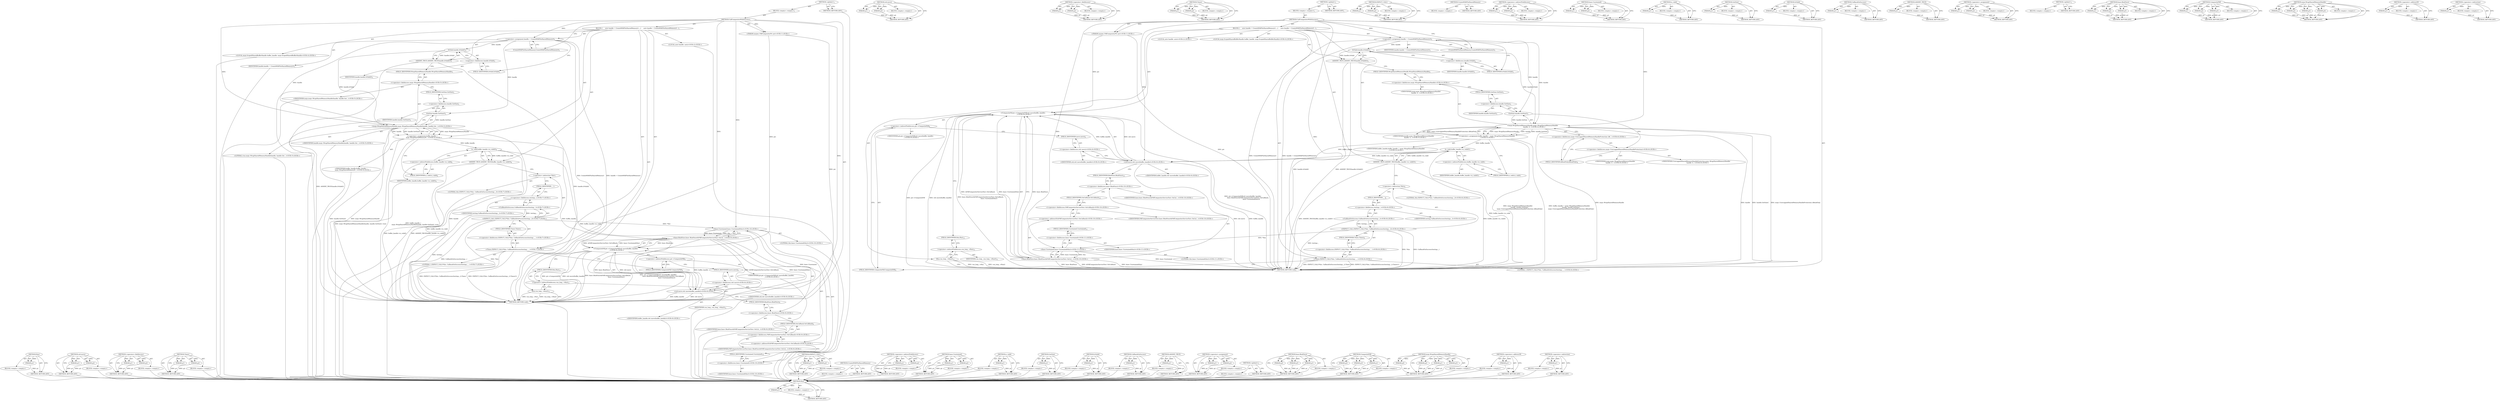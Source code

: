 digraph "&lt;operator&gt;.indirection" {
vulnerable_191 [label=<(METHOD,Run)>];
vulnerable_192 [label=<(PARAM,p1)>];
vulnerable_193 [label=<(BLOCK,&lt;empty&gt;,&lt;empty&gt;)>];
vulnerable_194 [label=<(METHOD_RETURN,ANY)>];
vulnerable_171 [label=<(METHOD,std.move)>];
vulnerable_172 [label=<(PARAM,p1)>];
vulnerable_173 [label=<(PARAM,p2)>];
vulnerable_174 [label=<(BLOCK,&lt;empty&gt;,&lt;empty&gt;)>];
vulnerable_175 [label=<(METHOD_RETURN,ANY)>];
vulnerable_122 [label=<(METHOD,&lt;operator&gt;.fieldAccess)>];
vulnerable_123 [label=<(PARAM,p1)>];
vulnerable_124 [label=<(PARAM,p2)>];
vulnerable_125 [label=<(BLOCK,&lt;empty&gt;,&lt;empty&gt;)>];
vulnerable_126 [label=<(METHOD_RETURN,ANY)>];
vulnerable_147 [label=<(METHOD,Times)>];
vulnerable_148 [label=<(PARAM,p1)>];
vulnerable_149 [label=<(PARAM,p2)>];
vulnerable_150 [label=<(BLOCK,&lt;empty&gt;,&lt;empty&gt;)>];
vulnerable_151 [label=<(METHOD_RETURN,ANY)>];
vulnerable_6 [label=<(METHOD,&lt;global&gt;)<SUB>1</SUB>>];
vulnerable_7 [label=<(BLOCK,&lt;empty&gt;,&lt;empty&gt;)<SUB>1</SUB>>];
vulnerable_8 [label=<(METHOD,CallCompositorWithSuccess)<SUB>1</SUB>>];
vulnerable_9 [label="<(PARAM,mojom::PdfCompositorPtr ptr)<SUB>1</SUB>>"];
vulnerable_10 [label=<(BLOCK,{
     auto handle = CreateMSKPInSharedMemory()...,{
     auto handle = CreateMSKPInSharedMemory()...)<SUB>1</SUB>>];
vulnerable_11 [label="<(LOCAL,auto handle: auto)<SUB>2</SUB>>"];
vulnerable_12 [label=<(&lt;operator&gt;.assignment,handle = CreateMSKPInSharedMemory())<SUB>2</SUB>>];
vulnerable_13 [label=<(IDENTIFIER,handle,handle = CreateMSKPInSharedMemory())<SUB>2</SUB>>];
vulnerable_14 [label=<(CreateMSKPInSharedMemory,CreateMSKPInSharedMemory())<SUB>2</SUB>>];
vulnerable_15 [label=<(ASSERT_TRUE,ASSERT_TRUE(handle.IsValid()))<SUB>3</SUB>>];
vulnerable_16 [label=<(IsValid,handle.IsValid())<SUB>3</SUB>>];
vulnerable_17 [label=<(&lt;operator&gt;.fieldAccess,handle.IsValid)<SUB>3</SUB>>];
vulnerable_18 [label=<(IDENTIFIER,handle,handle.IsValid())<SUB>3</SUB>>];
vulnerable_19 [label=<(FIELD_IDENTIFIER,IsValid,IsValid)<SUB>3</SUB>>];
vulnerable_20 [label="<(LOCAL,mojo.ScopedSharedBufferHandle buffer_handle: mojo.ScopedSharedBufferHandle)<SUB>4</SUB>>"];
vulnerable_21 [label="<(&lt;operator&gt;.assignment,buffer_handle =
        mojo::WrapSharedMemoryH...)<SUB>4</SUB>>"];
vulnerable_22 [label="<(IDENTIFIER,buffer_handle,buffer_handle =
        mojo::WrapSharedMemoryH...)<SUB>4</SUB>>"];
vulnerable_23 [label="<(mojo.WrapSharedMemoryHandle,mojo::WrapSharedMemoryHandle(handle, handle.Get...)<SUB>5</SUB>>"];
vulnerable_24 [label="<(&lt;operator&gt;.fieldAccess,mojo::WrapSharedMemoryHandle)<SUB>5</SUB>>"];
vulnerable_25 [label="<(IDENTIFIER,mojo,mojo::WrapSharedMemoryHandle(handle, handle.Get...)<SUB>5</SUB>>"];
vulnerable_26 [label=<(FIELD_IDENTIFIER,WrapSharedMemoryHandle,WrapSharedMemoryHandle)<SUB>5</SUB>>];
vulnerable_27 [label="<(IDENTIFIER,handle,mojo::WrapSharedMemoryHandle(handle, handle.Get...)<SUB>5</SUB>>"];
vulnerable_28 [label=<(GetSize,handle.GetSize())<SUB>5</SUB>>];
vulnerable_29 [label=<(&lt;operator&gt;.fieldAccess,handle.GetSize)<SUB>5</SUB>>];
vulnerable_30 [label=<(IDENTIFIER,handle,handle.GetSize())<SUB>5</SUB>>];
vulnerable_31 [label=<(FIELD_IDENTIFIER,GetSize,GetSize)<SUB>5</SUB>>];
vulnerable_32 [label="<(LITERAL,true,mojo::WrapSharedMemoryHandle(handle, handle.Get...)<SUB>5</SUB>>"];
vulnerable_33 [label=<(ASSERT_TRUE,ASSERT_TRUE(buffer_handle-&gt;is_valid()))<SUB>6</SUB>>];
vulnerable_34 [label=<(is_valid,buffer_handle-&gt;is_valid())<SUB>6</SUB>>];
vulnerable_35 [label=<(&lt;operator&gt;.indirectFieldAccess,buffer_handle-&gt;is_valid)<SUB>6</SUB>>];
vulnerable_36 [label=<(IDENTIFIER,buffer_handle,buffer_handle-&gt;is_valid())<SUB>6</SUB>>];
vulnerable_37 [label=<(FIELD_IDENTIFIER,is_valid,is_valid)<SUB>6</SUB>>];
vulnerable_38 [label="<(Times,EXPECT_CALL(*this, CallbackOnSuccess(testing::_...)<SUB>7</SUB>>"];
vulnerable_39 [label="<(&lt;operator&gt;.fieldAccess,EXPECT_CALL(*this, CallbackOnSuccess(testing::_...)<SUB>7</SUB>>"];
vulnerable_40 [label="<(EXPECT_CALL,EXPECT_CALL(*this, CallbackOnSuccess(testing::_)))<SUB>7</SUB>>"];
vulnerable_41 [label=<(&lt;operator&gt;.indirection,*this)<SUB>7</SUB>>];
vulnerable_42 [label="<(LITERAL,this,EXPECT_CALL(*this, CallbackOnSuccess(testing::_)))<SUB>7</SUB>>"];
vulnerable_43 [label="<(CallbackOnSuccess,CallbackOnSuccess(testing::_))<SUB>7</SUB>>"];
vulnerable_44 [label="<(&lt;operator&gt;.fieldAccess,testing::_)<SUB>7</SUB>>"];
vulnerable_45 [label="<(IDENTIFIER,testing,CallbackOnSuccess(testing::_))<SUB>7</SUB>>"];
vulnerable_46 [label=<(FIELD_IDENTIFIER,_,_)<SUB>7</SUB>>];
vulnerable_47 [label=<(FIELD_IDENTIFIER,Times,Times)<SUB>7</SUB>>];
vulnerable_48 [label="<(LITERAL,1,EXPECT_CALL(*this, CallbackOnSuccess(testing::_...)<SUB>7</SUB>>"];
vulnerable_49 [label="<(CompositePdf,ptr-&gt;CompositePdf(std::move(buffer_handle),
   ...)<SUB>8</SUB>>"];
vulnerable_50 [label=<(&lt;operator&gt;.indirectFieldAccess,ptr-&gt;CompositePdf)<SUB>8</SUB>>];
vulnerable_51 [label="<(IDENTIFIER,ptr,ptr-&gt;CompositePdf(std::move(buffer_handle),
   ...)<SUB>8</SUB>>"];
vulnerable_52 [label=<(FIELD_IDENTIFIER,CompositePdf,CompositePdf)<SUB>8</SUB>>];
vulnerable_53 [label="<(std.move,std::move(buffer_handle))<SUB>8</SUB>>"];
vulnerable_54 [label="<(&lt;operator&gt;.fieldAccess,std::move)<SUB>8</SUB>>"];
vulnerable_55 [label="<(IDENTIFIER,std,std::move(buffer_handle))<SUB>8</SUB>>"];
vulnerable_56 [label=<(FIELD_IDENTIFIER,move,move)<SUB>8</SUB>>];
vulnerable_57 [label="<(IDENTIFIER,buffer_handle,std::move(buffer_handle))<SUB>8</SUB>>"];
vulnerable_58 [label="<(base.BindOnce,base::BindOnce(&amp;PdfCompositorServiceTest::OnCal...)<SUB>9</SUB>>"];
vulnerable_59 [label="<(&lt;operator&gt;.fieldAccess,base::BindOnce)<SUB>9</SUB>>"];
vulnerable_60 [label="<(IDENTIFIER,base,base::BindOnce(&amp;PdfCompositorServiceTest::OnCal...)<SUB>9</SUB>>"];
vulnerable_61 [label=<(FIELD_IDENTIFIER,BindOnce,BindOnce)<SUB>9</SUB>>];
vulnerable_62 [label="<(&lt;operator&gt;.addressOf,&amp;PdfCompositorServiceTest::OnCallback)<SUB>9</SUB>>"];
vulnerable_63 [label="<(&lt;operator&gt;.fieldAccess,PdfCompositorServiceTest::OnCallback)<SUB>9</SUB>>"];
vulnerable_64 [label="<(IDENTIFIER,PdfCompositorServiceTest,base::BindOnce(&amp;PdfCompositorServiceTest::OnCal...)<SUB>9</SUB>>"];
vulnerable_65 [label=<(FIELD_IDENTIFIER,OnCallback,OnCallback)<SUB>9</SUB>>];
vulnerable_66 [label="<(base.Unretained,base::Unretained(this))<SUB>10</SUB>>"];
vulnerable_67 [label="<(&lt;operator&gt;.fieldAccess,base::Unretained)<SUB>10</SUB>>"];
vulnerable_68 [label="<(IDENTIFIER,base,base::Unretained(this))<SUB>10</SUB>>"];
vulnerable_69 [label=<(FIELD_IDENTIFIER,Unretained,Unretained)<SUB>10</SUB>>];
vulnerable_70 [label="<(LITERAL,this,base::Unretained(this))<SUB>10</SUB>>"];
vulnerable_71 [label=<(Run,run_loop_-&gt;Run())<SUB>11</SUB>>];
vulnerable_72 [label=<(&lt;operator&gt;.indirectFieldAccess,run_loop_-&gt;Run)<SUB>11</SUB>>];
vulnerable_73 [label=<(IDENTIFIER,run_loop_,run_loop_-&gt;Run())<SUB>11</SUB>>];
vulnerable_74 [label=<(FIELD_IDENTIFIER,Run,Run)<SUB>11</SUB>>];
vulnerable_75 [label=<(METHOD_RETURN,void)<SUB>1</SUB>>];
vulnerable_77 [label=<(METHOD_RETURN,ANY)<SUB>1</SUB>>];
vulnerable_152 [label=<(METHOD,EXPECT_CALL)>];
vulnerable_153 [label=<(PARAM,p1)>];
vulnerable_154 [label=<(PARAM,p2)>];
vulnerable_155 [label=<(BLOCK,&lt;empty&gt;,&lt;empty&gt;)>];
vulnerable_156 [label=<(METHOD_RETURN,ANY)>];
vulnerable_111 [label=<(METHOD,CreateMSKPInSharedMemory)>];
vulnerable_112 [label=<(BLOCK,&lt;empty&gt;,&lt;empty&gt;)>];
vulnerable_113 [label=<(METHOD_RETURN,ANY)>];
vulnerable_142 [label=<(METHOD,&lt;operator&gt;.indirectFieldAccess)>];
vulnerable_143 [label=<(PARAM,p1)>];
vulnerable_144 [label=<(PARAM,p2)>];
vulnerable_145 [label=<(BLOCK,&lt;empty&gt;,&lt;empty&gt;)>];
vulnerable_146 [label=<(METHOD_RETURN,ANY)>];
vulnerable_186 [label=<(METHOD,base.Unretained)>];
vulnerable_187 [label=<(PARAM,p1)>];
vulnerable_188 [label=<(PARAM,p2)>];
vulnerable_189 [label=<(BLOCK,&lt;empty&gt;,&lt;empty&gt;)>];
vulnerable_190 [label=<(METHOD_RETURN,ANY)>];
vulnerable_138 [label=<(METHOD,is_valid)>];
vulnerable_139 [label=<(PARAM,p1)>];
vulnerable_140 [label=<(BLOCK,&lt;empty&gt;,&lt;empty&gt;)>];
vulnerable_141 [label=<(METHOD_RETURN,ANY)>];
vulnerable_134 [label=<(METHOD,GetSize)>];
vulnerable_135 [label=<(PARAM,p1)>];
vulnerable_136 [label=<(BLOCK,&lt;empty&gt;,&lt;empty&gt;)>];
vulnerable_137 [label=<(METHOD_RETURN,ANY)>];
vulnerable_118 [label=<(METHOD,IsValid)>];
vulnerable_119 [label=<(PARAM,p1)>];
vulnerable_120 [label=<(BLOCK,&lt;empty&gt;,&lt;empty&gt;)>];
vulnerable_121 [label=<(METHOD_RETURN,ANY)>];
vulnerable_161 [label=<(METHOD,CallbackOnSuccess)>];
vulnerable_162 [label=<(PARAM,p1)>];
vulnerable_163 [label=<(BLOCK,&lt;empty&gt;,&lt;empty&gt;)>];
vulnerable_164 [label=<(METHOD_RETURN,ANY)>];
vulnerable_114 [label=<(METHOD,ASSERT_TRUE)>];
vulnerable_115 [label=<(PARAM,p1)>];
vulnerable_116 [label=<(BLOCK,&lt;empty&gt;,&lt;empty&gt;)>];
vulnerable_117 [label=<(METHOD_RETURN,ANY)>];
vulnerable_106 [label=<(METHOD,&lt;operator&gt;.assignment)>];
vulnerable_107 [label=<(PARAM,p1)>];
vulnerable_108 [label=<(PARAM,p2)>];
vulnerable_109 [label=<(BLOCK,&lt;empty&gt;,&lt;empty&gt;)>];
vulnerable_110 [label=<(METHOD_RETURN,ANY)>];
vulnerable_100 [label=<(METHOD,&lt;global&gt;)<SUB>1</SUB>>];
vulnerable_101 [label=<(BLOCK,&lt;empty&gt;,&lt;empty&gt;)>];
vulnerable_102 [label=<(METHOD_RETURN,ANY)>];
vulnerable_176 [label=<(METHOD,base.BindOnce)>];
vulnerable_177 [label=<(PARAM,p1)>];
vulnerable_178 [label=<(PARAM,p2)>];
vulnerable_179 [label=<(PARAM,p3)>];
vulnerable_180 [label=<(BLOCK,&lt;empty&gt;,&lt;empty&gt;)>];
vulnerable_181 [label=<(METHOD_RETURN,ANY)>];
vulnerable_165 [label=<(METHOD,CompositePdf)>];
vulnerable_166 [label=<(PARAM,p1)>];
vulnerable_167 [label=<(PARAM,p2)>];
vulnerable_168 [label=<(PARAM,p3)>];
vulnerable_169 [label=<(BLOCK,&lt;empty&gt;,&lt;empty&gt;)>];
vulnerable_170 [label=<(METHOD_RETURN,ANY)>];
vulnerable_127 [label=<(METHOD,mojo.WrapSharedMemoryHandle)>];
vulnerable_128 [label=<(PARAM,p1)>];
vulnerable_129 [label=<(PARAM,p2)>];
vulnerable_130 [label=<(PARAM,p3)>];
vulnerable_131 [label=<(PARAM,p4)>];
vulnerable_132 [label=<(BLOCK,&lt;empty&gt;,&lt;empty&gt;)>];
vulnerable_133 [label=<(METHOD_RETURN,ANY)>];
vulnerable_182 [label=<(METHOD,&lt;operator&gt;.addressOf)>];
vulnerable_183 [label=<(PARAM,p1)>];
vulnerable_184 [label=<(BLOCK,&lt;empty&gt;,&lt;empty&gt;)>];
vulnerable_185 [label=<(METHOD_RETURN,ANY)>];
vulnerable_157 [label=<(METHOD,&lt;operator&gt;.indirection)>];
vulnerable_158 [label=<(PARAM,p1)>];
vulnerable_159 [label=<(BLOCK,&lt;empty&gt;,&lt;empty&gt;)>];
vulnerable_160 [label=<(METHOD_RETURN,ANY)>];
fixed_197 [label=<(METHOD,Run)>];
fixed_198 [label=<(PARAM,p1)>];
fixed_199 [label=<(BLOCK,&lt;empty&gt;,&lt;empty&gt;)>];
fixed_200 [label=<(METHOD_RETURN,ANY)>];
fixed_177 [label=<(METHOD,std.move)>];
fixed_178 [label=<(PARAM,p1)>];
fixed_179 [label=<(PARAM,p2)>];
fixed_180 [label=<(BLOCK,&lt;empty&gt;,&lt;empty&gt;)>];
fixed_181 [label=<(METHOD_RETURN,ANY)>];
fixed_128 [label=<(METHOD,&lt;operator&gt;.fieldAccess)>];
fixed_129 [label=<(PARAM,p1)>];
fixed_130 [label=<(PARAM,p2)>];
fixed_131 [label=<(BLOCK,&lt;empty&gt;,&lt;empty&gt;)>];
fixed_132 [label=<(METHOD_RETURN,ANY)>];
fixed_153 [label=<(METHOD,Times)>];
fixed_154 [label=<(PARAM,p1)>];
fixed_155 [label=<(PARAM,p2)>];
fixed_156 [label=<(BLOCK,&lt;empty&gt;,&lt;empty&gt;)>];
fixed_157 [label=<(METHOD_RETURN,ANY)>];
fixed_6 [label=<(METHOD,&lt;global&gt;)<SUB>1</SUB>>];
fixed_7 [label=<(BLOCK,&lt;empty&gt;,&lt;empty&gt;)<SUB>1</SUB>>];
fixed_8 [label=<(METHOD,CallCompositorWithSuccess)<SUB>1</SUB>>];
fixed_9 [label="<(PARAM,mojom::PdfCompositorPtr ptr)<SUB>1</SUB>>"];
fixed_10 [label=<(BLOCK,{
     auto handle = CreateMSKPInSharedMemory()...,{
     auto handle = CreateMSKPInSharedMemory()...)<SUB>1</SUB>>];
fixed_11 [label="<(LOCAL,auto handle: auto)<SUB>2</SUB>>"];
fixed_12 [label=<(&lt;operator&gt;.assignment,handle = CreateMSKPInSharedMemory())<SUB>2</SUB>>];
fixed_13 [label=<(IDENTIFIER,handle,handle = CreateMSKPInSharedMemory())<SUB>2</SUB>>];
fixed_14 [label=<(CreateMSKPInSharedMemory,CreateMSKPInSharedMemory())<SUB>2</SUB>>];
fixed_15 [label=<(ASSERT_TRUE,ASSERT_TRUE(handle.IsValid()))<SUB>3</SUB>>];
fixed_16 [label=<(IsValid,handle.IsValid())<SUB>3</SUB>>];
fixed_17 [label=<(&lt;operator&gt;.fieldAccess,handle.IsValid)<SUB>3</SUB>>];
fixed_18 [label=<(IDENTIFIER,handle,handle.IsValid())<SUB>3</SUB>>];
fixed_19 [label=<(FIELD_IDENTIFIER,IsValid,IsValid)<SUB>3</SUB>>];
fixed_20 [label="<(LOCAL,mojo.ScopedSharedBufferHandle buffer_handle: mojo.ScopedSharedBufferHandle)<SUB>4</SUB>>"];
fixed_21 [label="<(&lt;operator&gt;.assignment,buffer_handle = mojo::WrapSharedMemoryHandle(
 ...)<SUB>4</SUB>>"];
fixed_22 [label="<(IDENTIFIER,buffer_handle,buffer_handle = mojo::WrapSharedMemoryHandle(
 ...)<SUB>4</SUB>>"];
fixed_23 [label="<(mojo.WrapSharedMemoryHandle,mojo::WrapSharedMemoryHandle(
        handle, h...)<SUB>4</SUB>>"];
fixed_24 [label="<(&lt;operator&gt;.fieldAccess,mojo::WrapSharedMemoryHandle)<SUB>4</SUB>>"];
fixed_25 [label="<(IDENTIFIER,mojo,mojo::WrapSharedMemoryHandle(
        handle, h...)<SUB>4</SUB>>"];
fixed_26 [label=<(FIELD_IDENTIFIER,WrapSharedMemoryHandle,WrapSharedMemoryHandle)<SUB>4</SUB>>];
fixed_27 [label="<(IDENTIFIER,handle,mojo::WrapSharedMemoryHandle(
        handle, h...)<SUB>5</SUB>>"];
fixed_28 [label=<(GetSize,handle.GetSize())<SUB>5</SUB>>];
fixed_29 [label=<(&lt;operator&gt;.fieldAccess,handle.GetSize)<SUB>5</SUB>>];
fixed_30 [label=<(IDENTIFIER,handle,handle.GetSize())<SUB>5</SUB>>];
fixed_31 [label=<(FIELD_IDENTIFIER,GetSize,GetSize)<SUB>5</SUB>>];
fixed_32 [label="<(&lt;operator&gt;.fieldAccess,mojo::UnwrappedSharedMemoryHandleProtection::kR...)<SUB>6</SUB>>"];
fixed_33 [label="<(&lt;operator&gt;.fieldAccess,mojo::UnwrappedSharedMemoryHandleProtection)<SUB>6</SUB>>"];
fixed_34 [label="<(IDENTIFIER,mojo,mojo::WrapSharedMemoryHandle(
        handle, h...)<SUB>6</SUB>>"];
fixed_35 [label="<(IDENTIFIER,UnwrappedSharedMemoryHandleProtection,mojo::WrapSharedMemoryHandle(
        handle, h...)<SUB>6</SUB>>"];
fixed_36 [label=<(FIELD_IDENTIFIER,kReadOnly,kReadOnly)<SUB>6</SUB>>];
fixed_37 [label=<(ASSERT_TRUE,ASSERT_TRUE(buffer_handle-&gt;is_valid()))<SUB>7</SUB>>];
fixed_38 [label=<(is_valid,buffer_handle-&gt;is_valid())<SUB>7</SUB>>];
fixed_39 [label=<(&lt;operator&gt;.indirectFieldAccess,buffer_handle-&gt;is_valid)<SUB>7</SUB>>];
fixed_40 [label=<(IDENTIFIER,buffer_handle,buffer_handle-&gt;is_valid())<SUB>7</SUB>>];
fixed_41 [label=<(FIELD_IDENTIFIER,is_valid,is_valid)<SUB>7</SUB>>];
fixed_42 [label="<(Times,EXPECT_CALL(*this, CallbackOnSuccess(testing::_...)<SUB>8</SUB>>"];
fixed_43 [label="<(&lt;operator&gt;.fieldAccess,EXPECT_CALL(*this, CallbackOnSuccess(testing::_...)<SUB>8</SUB>>"];
fixed_44 [label="<(EXPECT_CALL,EXPECT_CALL(*this, CallbackOnSuccess(testing::_)))<SUB>8</SUB>>"];
fixed_45 [label=<(&lt;operator&gt;.indirection,*this)<SUB>8</SUB>>];
fixed_46 [label="<(LITERAL,this,EXPECT_CALL(*this, CallbackOnSuccess(testing::_)))<SUB>8</SUB>>"];
fixed_47 [label="<(CallbackOnSuccess,CallbackOnSuccess(testing::_))<SUB>8</SUB>>"];
fixed_48 [label="<(&lt;operator&gt;.fieldAccess,testing::_)<SUB>8</SUB>>"];
fixed_49 [label="<(IDENTIFIER,testing,CallbackOnSuccess(testing::_))<SUB>8</SUB>>"];
fixed_50 [label=<(FIELD_IDENTIFIER,_,_)<SUB>8</SUB>>];
fixed_51 [label=<(FIELD_IDENTIFIER,Times,Times)<SUB>8</SUB>>];
fixed_52 [label="<(LITERAL,1,EXPECT_CALL(*this, CallbackOnSuccess(testing::_...)<SUB>8</SUB>>"];
fixed_53 [label="<(CompositePdf,ptr-&gt;CompositePdf(std::move(buffer_handle),
   ...)<SUB>9</SUB>>"];
fixed_54 [label=<(&lt;operator&gt;.indirectFieldAccess,ptr-&gt;CompositePdf)<SUB>9</SUB>>];
fixed_55 [label="<(IDENTIFIER,ptr,ptr-&gt;CompositePdf(std::move(buffer_handle),
   ...)<SUB>9</SUB>>"];
fixed_56 [label=<(FIELD_IDENTIFIER,CompositePdf,CompositePdf)<SUB>9</SUB>>];
fixed_57 [label="<(std.move,std::move(buffer_handle))<SUB>9</SUB>>"];
fixed_58 [label="<(&lt;operator&gt;.fieldAccess,std::move)<SUB>9</SUB>>"];
fixed_59 [label="<(IDENTIFIER,std,std::move(buffer_handle))<SUB>9</SUB>>"];
fixed_60 [label=<(FIELD_IDENTIFIER,move,move)<SUB>9</SUB>>];
fixed_61 [label="<(IDENTIFIER,buffer_handle,std::move(buffer_handle))<SUB>9</SUB>>"];
fixed_62 [label="<(base.BindOnce,base::BindOnce(&amp;PdfCompositorServiceTest::OnCal...)<SUB>10</SUB>>"];
fixed_63 [label="<(&lt;operator&gt;.fieldAccess,base::BindOnce)<SUB>10</SUB>>"];
fixed_64 [label="<(IDENTIFIER,base,base::BindOnce(&amp;PdfCompositorServiceTest::OnCal...)<SUB>10</SUB>>"];
fixed_65 [label=<(FIELD_IDENTIFIER,BindOnce,BindOnce)<SUB>10</SUB>>];
fixed_66 [label="<(&lt;operator&gt;.addressOf,&amp;PdfCompositorServiceTest::OnCallback)<SUB>10</SUB>>"];
fixed_67 [label="<(&lt;operator&gt;.fieldAccess,PdfCompositorServiceTest::OnCallback)<SUB>10</SUB>>"];
fixed_68 [label="<(IDENTIFIER,PdfCompositorServiceTest,base::BindOnce(&amp;PdfCompositorServiceTest::OnCal...)<SUB>10</SUB>>"];
fixed_69 [label=<(FIELD_IDENTIFIER,OnCallback,OnCallback)<SUB>10</SUB>>];
fixed_70 [label="<(base.Unretained,base::Unretained(this))<SUB>11</SUB>>"];
fixed_71 [label="<(&lt;operator&gt;.fieldAccess,base::Unretained)<SUB>11</SUB>>"];
fixed_72 [label="<(IDENTIFIER,base,base::Unretained(this))<SUB>11</SUB>>"];
fixed_73 [label=<(FIELD_IDENTIFIER,Unretained,Unretained)<SUB>11</SUB>>];
fixed_74 [label="<(LITERAL,this,base::Unretained(this))<SUB>11</SUB>>"];
fixed_75 [label=<(Run,run_loop_-&gt;Run())<SUB>12</SUB>>];
fixed_76 [label=<(&lt;operator&gt;.indirectFieldAccess,run_loop_-&gt;Run)<SUB>12</SUB>>];
fixed_77 [label=<(IDENTIFIER,run_loop_,run_loop_-&gt;Run())<SUB>12</SUB>>];
fixed_78 [label=<(FIELD_IDENTIFIER,Run,Run)<SUB>12</SUB>>];
fixed_79 [label=<(METHOD_RETURN,void)<SUB>1</SUB>>];
fixed_81 [label=<(METHOD_RETURN,ANY)<SUB>1</SUB>>];
fixed_158 [label=<(METHOD,EXPECT_CALL)>];
fixed_159 [label=<(PARAM,p1)>];
fixed_160 [label=<(PARAM,p2)>];
fixed_161 [label=<(BLOCK,&lt;empty&gt;,&lt;empty&gt;)>];
fixed_162 [label=<(METHOD_RETURN,ANY)>];
fixed_117 [label=<(METHOD,CreateMSKPInSharedMemory)>];
fixed_118 [label=<(BLOCK,&lt;empty&gt;,&lt;empty&gt;)>];
fixed_119 [label=<(METHOD_RETURN,ANY)>];
fixed_148 [label=<(METHOD,&lt;operator&gt;.indirectFieldAccess)>];
fixed_149 [label=<(PARAM,p1)>];
fixed_150 [label=<(PARAM,p2)>];
fixed_151 [label=<(BLOCK,&lt;empty&gt;,&lt;empty&gt;)>];
fixed_152 [label=<(METHOD_RETURN,ANY)>];
fixed_192 [label=<(METHOD,base.Unretained)>];
fixed_193 [label=<(PARAM,p1)>];
fixed_194 [label=<(PARAM,p2)>];
fixed_195 [label=<(BLOCK,&lt;empty&gt;,&lt;empty&gt;)>];
fixed_196 [label=<(METHOD_RETURN,ANY)>];
fixed_144 [label=<(METHOD,is_valid)>];
fixed_145 [label=<(PARAM,p1)>];
fixed_146 [label=<(BLOCK,&lt;empty&gt;,&lt;empty&gt;)>];
fixed_147 [label=<(METHOD_RETURN,ANY)>];
fixed_140 [label=<(METHOD,GetSize)>];
fixed_141 [label=<(PARAM,p1)>];
fixed_142 [label=<(BLOCK,&lt;empty&gt;,&lt;empty&gt;)>];
fixed_143 [label=<(METHOD_RETURN,ANY)>];
fixed_124 [label=<(METHOD,IsValid)>];
fixed_125 [label=<(PARAM,p1)>];
fixed_126 [label=<(BLOCK,&lt;empty&gt;,&lt;empty&gt;)>];
fixed_127 [label=<(METHOD_RETURN,ANY)>];
fixed_167 [label=<(METHOD,CallbackOnSuccess)>];
fixed_168 [label=<(PARAM,p1)>];
fixed_169 [label=<(BLOCK,&lt;empty&gt;,&lt;empty&gt;)>];
fixed_170 [label=<(METHOD_RETURN,ANY)>];
fixed_120 [label=<(METHOD,ASSERT_TRUE)>];
fixed_121 [label=<(PARAM,p1)>];
fixed_122 [label=<(BLOCK,&lt;empty&gt;,&lt;empty&gt;)>];
fixed_123 [label=<(METHOD_RETURN,ANY)>];
fixed_112 [label=<(METHOD,&lt;operator&gt;.assignment)>];
fixed_113 [label=<(PARAM,p1)>];
fixed_114 [label=<(PARAM,p2)>];
fixed_115 [label=<(BLOCK,&lt;empty&gt;,&lt;empty&gt;)>];
fixed_116 [label=<(METHOD_RETURN,ANY)>];
fixed_106 [label=<(METHOD,&lt;global&gt;)<SUB>1</SUB>>];
fixed_107 [label=<(BLOCK,&lt;empty&gt;,&lt;empty&gt;)>];
fixed_108 [label=<(METHOD_RETURN,ANY)>];
fixed_182 [label=<(METHOD,base.BindOnce)>];
fixed_183 [label=<(PARAM,p1)>];
fixed_184 [label=<(PARAM,p2)>];
fixed_185 [label=<(PARAM,p3)>];
fixed_186 [label=<(BLOCK,&lt;empty&gt;,&lt;empty&gt;)>];
fixed_187 [label=<(METHOD_RETURN,ANY)>];
fixed_171 [label=<(METHOD,CompositePdf)>];
fixed_172 [label=<(PARAM,p1)>];
fixed_173 [label=<(PARAM,p2)>];
fixed_174 [label=<(PARAM,p3)>];
fixed_175 [label=<(BLOCK,&lt;empty&gt;,&lt;empty&gt;)>];
fixed_176 [label=<(METHOD_RETURN,ANY)>];
fixed_133 [label=<(METHOD,mojo.WrapSharedMemoryHandle)>];
fixed_134 [label=<(PARAM,p1)>];
fixed_135 [label=<(PARAM,p2)>];
fixed_136 [label=<(PARAM,p3)>];
fixed_137 [label=<(PARAM,p4)>];
fixed_138 [label=<(BLOCK,&lt;empty&gt;,&lt;empty&gt;)>];
fixed_139 [label=<(METHOD_RETURN,ANY)>];
fixed_188 [label=<(METHOD,&lt;operator&gt;.addressOf)>];
fixed_189 [label=<(PARAM,p1)>];
fixed_190 [label=<(BLOCK,&lt;empty&gt;,&lt;empty&gt;)>];
fixed_191 [label=<(METHOD_RETURN,ANY)>];
fixed_163 [label=<(METHOD,&lt;operator&gt;.indirection)>];
fixed_164 [label=<(PARAM,p1)>];
fixed_165 [label=<(BLOCK,&lt;empty&gt;,&lt;empty&gt;)>];
fixed_166 [label=<(METHOD_RETURN,ANY)>];
vulnerable_191 -> vulnerable_192  [key=0, label="AST: "];
vulnerable_191 -> vulnerable_192  [key=1, label="DDG: "];
vulnerable_191 -> vulnerable_193  [key=0, label="AST: "];
vulnerable_191 -> vulnerable_194  [key=0, label="AST: "];
vulnerable_191 -> vulnerable_194  [key=1, label="CFG: "];
vulnerable_192 -> vulnerable_194  [key=0, label="DDG: p1"];
vulnerable_193 -> fixed_197  [key=0];
vulnerable_194 -> fixed_197  [key=0];
vulnerable_171 -> vulnerable_172  [key=0, label="AST: "];
vulnerable_171 -> vulnerable_172  [key=1, label="DDG: "];
vulnerable_171 -> vulnerable_174  [key=0, label="AST: "];
vulnerable_171 -> vulnerable_173  [key=0, label="AST: "];
vulnerable_171 -> vulnerable_173  [key=1, label="DDG: "];
vulnerable_171 -> vulnerable_175  [key=0, label="AST: "];
vulnerable_171 -> vulnerable_175  [key=1, label="CFG: "];
vulnerable_172 -> vulnerable_175  [key=0, label="DDG: p1"];
vulnerable_173 -> vulnerable_175  [key=0, label="DDG: p2"];
vulnerable_174 -> fixed_197  [key=0];
vulnerable_175 -> fixed_197  [key=0];
vulnerable_122 -> vulnerable_123  [key=0, label="AST: "];
vulnerable_122 -> vulnerable_123  [key=1, label="DDG: "];
vulnerable_122 -> vulnerable_125  [key=0, label="AST: "];
vulnerable_122 -> vulnerable_124  [key=0, label="AST: "];
vulnerable_122 -> vulnerable_124  [key=1, label="DDG: "];
vulnerable_122 -> vulnerable_126  [key=0, label="AST: "];
vulnerable_122 -> vulnerable_126  [key=1, label="CFG: "];
vulnerable_123 -> vulnerable_126  [key=0, label="DDG: p1"];
vulnerable_124 -> vulnerable_126  [key=0, label="DDG: p2"];
vulnerable_125 -> fixed_197  [key=0];
vulnerable_126 -> fixed_197  [key=0];
vulnerable_147 -> vulnerable_148  [key=0, label="AST: "];
vulnerable_147 -> vulnerable_148  [key=1, label="DDG: "];
vulnerable_147 -> vulnerable_150  [key=0, label="AST: "];
vulnerable_147 -> vulnerable_149  [key=0, label="AST: "];
vulnerable_147 -> vulnerable_149  [key=1, label="DDG: "];
vulnerable_147 -> vulnerable_151  [key=0, label="AST: "];
vulnerable_147 -> vulnerable_151  [key=1, label="CFG: "];
vulnerable_148 -> vulnerable_151  [key=0, label="DDG: p1"];
vulnerable_149 -> vulnerable_151  [key=0, label="DDG: p2"];
vulnerable_150 -> fixed_197  [key=0];
vulnerable_151 -> fixed_197  [key=0];
vulnerable_6 -> vulnerable_7  [key=0, label="AST: "];
vulnerable_6 -> vulnerable_77  [key=0, label="AST: "];
vulnerable_6 -> vulnerable_77  [key=1, label="CFG: "];
vulnerable_7 -> vulnerable_8  [key=0, label="AST: "];
vulnerable_8 -> vulnerable_9  [key=0, label="AST: "];
vulnerable_8 -> vulnerable_9  [key=1, label="DDG: "];
vulnerable_8 -> vulnerable_10  [key=0, label="AST: "];
vulnerable_8 -> vulnerable_75  [key=0, label="AST: "];
vulnerable_8 -> vulnerable_14  [key=0, label="CFG: "];
vulnerable_8 -> vulnerable_12  [key=0, label="DDG: "];
vulnerable_8 -> vulnerable_38  [key=0, label="DDG: "];
vulnerable_8 -> vulnerable_23  [key=0, label="DDG: "];
vulnerable_8 -> vulnerable_53  [key=0, label="DDG: "];
vulnerable_8 -> vulnerable_66  [key=0, label="DDG: "];
vulnerable_9 -> vulnerable_75  [key=0, label="DDG: ptr"];
vulnerable_9 -> vulnerable_49  [key=0, label="DDG: ptr"];
vulnerable_10 -> vulnerable_11  [key=0, label="AST: "];
vulnerable_10 -> vulnerable_12  [key=0, label="AST: "];
vulnerable_10 -> vulnerable_15  [key=0, label="AST: "];
vulnerable_10 -> vulnerable_20  [key=0, label="AST: "];
vulnerable_10 -> vulnerable_21  [key=0, label="AST: "];
vulnerable_10 -> vulnerable_33  [key=0, label="AST: "];
vulnerable_10 -> vulnerable_38  [key=0, label="AST: "];
vulnerable_10 -> vulnerable_49  [key=0, label="AST: "];
vulnerable_10 -> vulnerable_71  [key=0, label="AST: "];
vulnerable_11 -> fixed_197  [key=0];
vulnerable_12 -> vulnerable_13  [key=0, label="AST: "];
vulnerable_12 -> vulnerable_14  [key=0, label="AST: "];
vulnerable_12 -> vulnerable_19  [key=0, label="CFG: "];
vulnerable_12 -> vulnerable_75  [key=0, label="DDG: CreateMSKPInSharedMemory()"];
vulnerable_12 -> vulnerable_75  [key=1, label="DDG: handle = CreateMSKPInSharedMemory()"];
vulnerable_12 -> vulnerable_16  [key=0, label="DDG: handle"];
vulnerable_12 -> vulnerable_23  [key=0, label="DDG: handle"];
vulnerable_12 -> vulnerable_28  [key=0, label="DDG: handle"];
vulnerable_13 -> fixed_197  [key=0];
vulnerable_14 -> vulnerable_12  [key=0, label="CFG: "];
vulnerable_15 -> vulnerable_16  [key=0, label="AST: "];
vulnerable_15 -> vulnerable_26  [key=0, label="CFG: "];
vulnerable_15 -> vulnerable_75  [key=0, label="DDG: handle.IsValid()"];
vulnerable_15 -> vulnerable_75  [key=1, label="DDG: ASSERT_TRUE(handle.IsValid())"];
vulnerable_16 -> vulnerable_17  [key=0, label="AST: "];
vulnerable_16 -> vulnerable_15  [key=0, label="CFG: "];
vulnerable_16 -> vulnerable_15  [key=1, label="DDG: handle.IsValid"];
vulnerable_16 -> vulnerable_23  [key=0, label="DDG: handle.IsValid"];
vulnerable_17 -> vulnerable_18  [key=0, label="AST: "];
vulnerable_17 -> vulnerable_19  [key=0, label="AST: "];
vulnerable_17 -> vulnerable_16  [key=0, label="CFG: "];
vulnerable_18 -> fixed_197  [key=0];
vulnerable_19 -> vulnerable_17  [key=0, label="CFG: "];
vulnerable_20 -> fixed_197  [key=0];
vulnerable_21 -> vulnerable_22  [key=0, label="AST: "];
vulnerable_21 -> vulnerable_23  [key=0, label="AST: "];
vulnerable_21 -> vulnerable_37  [key=0, label="CFG: "];
vulnerable_21 -> vulnerable_75  [key=0, label="DDG: mojo::WrapSharedMemoryHandle(handle, handle.GetSize(), true)"];
vulnerable_21 -> vulnerable_75  [key=1, label="DDG: buffer_handle =
        mojo::WrapSharedMemoryHandle(handle, handle.GetSize(), true)"];
vulnerable_21 -> vulnerable_34  [key=0, label="DDG: buffer_handle"];
vulnerable_21 -> vulnerable_53  [key=0, label="DDG: buffer_handle"];
vulnerable_22 -> fixed_197  [key=0];
vulnerable_23 -> vulnerable_24  [key=0, label="AST: "];
vulnerable_23 -> vulnerable_27  [key=0, label="AST: "];
vulnerable_23 -> vulnerable_28  [key=0, label="AST: "];
vulnerable_23 -> vulnerable_32  [key=0, label="AST: "];
vulnerable_23 -> vulnerable_21  [key=0, label="CFG: "];
vulnerable_23 -> vulnerable_21  [key=1, label="DDG: mojo::WrapSharedMemoryHandle"];
vulnerable_23 -> vulnerable_21  [key=2, label="DDG: handle"];
vulnerable_23 -> vulnerable_21  [key=3, label="DDG: handle.GetSize()"];
vulnerable_23 -> vulnerable_21  [key=4, label="DDG: true"];
vulnerable_23 -> vulnerable_75  [key=0, label="DDG: mojo::WrapSharedMemoryHandle"];
vulnerable_23 -> vulnerable_75  [key=1, label="DDG: handle"];
vulnerable_23 -> vulnerable_75  [key=2, label="DDG: handle.GetSize()"];
vulnerable_24 -> vulnerable_25  [key=0, label="AST: "];
vulnerable_24 -> vulnerable_26  [key=0, label="AST: "];
vulnerable_24 -> vulnerable_31  [key=0, label="CFG: "];
vulnerable_25 -> fixed_197  [key=0];
vulnerable_26 -> vulnerable_24  [key=0, label="CFG: "];
vulnerable_27 -> fixed_197  [key=0];
vulnerable_28 -> vulnerable_29  [key=0, label="AST: "];
vulnerable_28 -> vulnerable_23  [key=0, label="CFG: "];
vulnerable_28 -> vulnerable_23  [key=1, label="DDG: handle.GetSize"];
vulnerable_29 -> vulnerable_30  [key=0, label="AST: "];
vulnerable_29 -> vulnerable_31  [key=0, label="AST: "];
vulnerable_29 -> vulnerable_28  [key=0, label="CFG: "];
vulnerable_30 -> fixed_197  [key=0];
vulnerable_31 -> vulnerable_29  [key=0, label="CFG: "];
vulnerable_32 -> fixed_197  [key=0];
vulnerable_33 -> vulnerable_34  [key=0, label="AST: "];
vulnerable_33 -> vulnerable_41  [key=0, label="CFG: "];
vulnerable_33 -> vulnerable_75  [key=0, label="DDG: buffer_handle-&gt;is_valid()"];
vulnerable_33 -> vulnerable_75  [key=1, label="DDG: ASSERT_TRUE(buffer_handle-&gt;is_valid())"];
vulnerable_34 -> vulnerable_35  [key=0, label="AST: "];
vulnerable_34 -> vulnerable_33  [key=0, label="CFG: "];
vulnerable_34 -> vulnerable_33  [key=1, label="DDG: buffer_handle-&gt;is_valid"];
vulnerable_34 -> vulnerable_75  [key=0, label="DDG: buffer_handle-&gt;is_valid"];
vulnerable_34 -> vulnerable_53  [key=0, label="DDG: buffer_handle-&gt;is_valid"];
vulnerable_35 -> vulnerable_36  [key=0, label="AST: "];
vulnerable_35 -> vulnerable_37  [key=0, label="AST: "];
vulnerable_35 -> vulnerable_34  [key=0, label="CFG: "];
vulnerable_36 -> fixed_197  [key=0];
vulnerable_37 -> vulnerable_35  [key=0, label="CFG: "];
vulnerable_38 -> vulnerable_39  [key=0, label="AST: "];
vulnerable_38 -> vulnerable_48  [key=0, label="AST: "];
vulnerable_38 -> vulnerable_52  [key=0, label="CFG: "];
vulnerable_38 -> vulnerable_75  [key=0, label="DDG: EXPECT_CALL(*this, CallbackOnSuccess(testing::_)).Times"];
vulnerable_38 -> vulnerable_75  [key=1, label="DDG: EXPECT_CALL(*this, CallbackOnSuccess(testing::_)).Times(1)"];
vulnerable_39 -> vulnerable_40  [key=0, label="AST: "];
vulnerable_39 -> vulnerable_47  [key=0, label="AST: "];
vulnerable_39 -> vulnerable_38  [key=0, label="CFG: "];
vulnerable_40 -> vulnerable_41  [key=0, label="AST: "];
vulnerable_40 -> vulnerable_43  [key=0, label="AST: "];
vulnerable_40 -> vulnerable_47  [key=0, label="CFG: "];
vulnerable_40 -> vulnerable_75  [key=0, label="DDG: *this"];
vulnerable_40 -> vulnerable_75  [key=1, label="DDG: CallbackOnSuccess(testing::_)"];
vulnerable_40 -> vulnerable_66  [key=0, label="DDG: *this"];
vulnerable_41 -> vulnerable_42  [key=0, label="AST: "];
vulnerable_41 -> vulnerable_46  [key=0, label="CFG: "];
vulnerable_42 -> fixed_197  [key=0];
vulnerable_43 -> vulnerable_44  [key=0, label="AST: "];
vulnerable_43 -> vulnerable_40  [key=0, label="CFG: "];
vulnerable_43 -> vulnerable_40  [key=1, label="DDG: testing::_"];
vulnerable_43 -> vulnerable_75  [key=0, label="DDG: testing::_"];
vulnerable_44 -> vulnerable_45  [key=0, label="AST: "];
vulnerable_44 -> vulnerable_46  [key=0, label="AST: "];
vulnerable_44 -> vulnerable_43  [key=0, label="CFG: "];
vulnerable_45 -> fixed_197  [key=0];
vulnerable_46 -> vulnerable_44  [key=0, label="CFG: "];
vulnerable_47 -> vulnerable_39  [key=0, label="CFG: "];
vulnerable_48 -> fixed_197  [key=0];
vulnerable_49 -> vulnerable_50  [key=0, label="AST: "];
vulnerable_49 -> vulnerable_53  [key=0, label="AST: "];
vulnerable_49 -> vulnerable_58  [key=0, label="AST: "];
vulnerable_49 -> vulnerable_74  [key=0, label="CFG: "];
vulnerable_49 -> vulnerable_75  [key=0, label="DDG: ptr-&gt;CompositePdf"];
vulnerable_49 -> vulnerable_75  [key=1, label="DDG: std::move(buffer_handle)"];
vulnerable_49 -> vulnerable_75  [key=2, label="DDG: base::BindOnce(&amp;PdfCompositorServiceTest::OnCallback,
                                     base::Unretained(this))"];
vulnerable_49 -> vulnerable_75  [key=3, label="DDG: ptr-&gt;CompositePdf(std::move(buffer_handle),
                      base::BindOnce(&amp;PdfCompositorServiceTest::OnCallback,
                                     base::Unretained(this)))"];
vulnerable_50 -> vulnerable_51  [key=0, label="AST: "];
vulnerable_50 -> vulnerable_52  [key=0, label="AST: "];
vulnerable_50 -> vulnerable_56  [key=0, label="CFG: "];
vulnerable_51 -> fixed_197  [key=0];
vulnerable_52 -> vulnerable_50  [key=0, label="CFG: "];
vulnerable_53 -> vulnerable_54  [key=0, label="AST: "];
vulnerable_53 -> vulnerable_57  [key=0, label="AST: "];
vulnerable_53 -> vulnerable_61  [key=0, label="CFG: "];
vulnerable_53 -> vulnerable_75  [key=0, label="DDG: std::move"];
vulnerable_53 -> vulnerable_75  [key=1, label="DDG: buffer_handle"];
vulnerable_53 -> vulnerable_49  [key=0, label="DDG: std::move"];
vulnerable_53 -> vulnerable_49  [key=1, label="DDG: buffer_handle"];
vulnerable_54 -> vulnerable_55  [key=0, label="AST: "];
vulnerable_54 -> vulnerable_56  [key=0, label="AST: "];
vulnerable_54 -> vulnerable_53  [key=0, label="CFG: "];
vulnerable_55 -> fixed_197  [key=0];
vulnerable_56 -> vulnerable_54  [key=0, label="CFG: "];
vulnerable_57 -> fixed_197  [key=0];
vulnerable_58 -> vulnerable_59  [key=0, label="AST: "];
vulnerable_58 -> vulnerable_62  [key=0, label="AST: "];
vulnerable_58 -> vulnerable_66  [key=0, label="AST: "];
vulnerable_58 -> vulnerable_49  [key=0, label="CFG: "];
vulnerable_58 -> vulnerable_49  [key=1, label="DDG: base::BindOnce"];
vulnerable_58 -> vulnerable_49  [key=2, label="DDG: &amp;PdfCompositorServiceTest::OnCallback"];
vulnerable_58 -> vulnerable_49  [key=3, label="DDG: base::Unretained(this)"];
vulnerable_58 -> vulnerable_75  [key=0, label="DDG: base::BindOnce"];
vulnerable_58 -> vulnerable_75  [key=1, label="DDG: &amp;PdfCompositorServiceTest::OnCallback"];
vulnerable_58 -> vulnerable_75  [key=2, label="DDG: base::Unretained(this)"];
vulnerable_59 -> vulnerable_60  [key=0, label="AST: "];
vulnerable_59 -> vulnerable_61  [key=0, label="AST: "];
vulnerable_59 -> vulnerable_65  [key=0, label="CFG: "];
vulnerable_60 -> fixed_197  [key=0];
vulnerable_61 -> vulnerable_59  [key=0, label="CFG: "];
vulnerable_62 -> vulnerable_63  [key=0, label="AST: "];
vulnerable_62 -> vulnerable_69  [key=0, label="CFG: "];
vulnerable_63 -> vulnerable_64  [key=0, label="AST: "];
vulnerable_63 -> vulnerable_65  [key=0, label="AST: "];
vulnerable_63 -> vulnerable_62  [key=0, label="CFG: "];
vulnerable_64 -> fixed_197  [key=0];
vulnerable_65 -> vulnerable_63  [key=0, label="CFG: "];
vulnerable_66 -> vulnerable_67  [key=0, label="AST: "];
vulnerable_66 -> vulnerable_70  [key=0, label="AST: "];
vulnerable_66 -> vulnerable_58  [key=0, label="CFG: "];
vulnerable_66 -> vulnerable_58  [key=1, label="DDG: base::Unretained"];
vulnerable_66 -> vulnerable_58  [key=2, label="DDG: this"];
vulnerable_66 -> vulnerable_75  [key=0, label="DDG: base::Unretained"];
vulnerable_67 -> vulnerable_68  [key=0, label="AST: "];
vulnerable_67 -> vulnerable_69  [key=0, label="AST: "];
vulnerable_67 -> vulnerable_66  [key=0, label="CFG: "];
vulnerable_68 -> fixed_197  [key=0];
vulnerable_69 -> vulnerable_67  [key=0, label="CFG: "];
vulnerable_70 -> fixed_197  [key=0];
vulnerable_71 -> vulnerable_72  [key=0, label="AST: "];
vulnerable_71 -> vulnerable_75  [key=0, label="CFG: "];
vulnerable_71 -> vulnerable_75  [key=1, label="DDG: run_loop_-&gt;Run"];
vulnerable_71 -> vulnerable_75  [key=2, label="DDG: run_loop_-&gt;Run()"];
vulnerable_72 -> vulnerable_73  [key=0, label="AST: "];
vulnerable_72 -> vulnerable_74  [key=0, label="AST: "];
vulnerable_72 -> vulnerable_71  [key=0, label="CFG: "];
vulnerable_73 -> fixed_197  [key=0];
vulnerable_74 -> vulnerable_72  [key=0, label="CFG: "];
vulnerable_75 -> fixed_197  [key=0];
vulnerable_77 -> fixed_197  [key=0];
vulnerable_152 -> vulnerable_153  [key=0, label="AST: "];
vulnerable_152 -> vulnerable_153  [key=1, label="DDG: "];
vulnerable_152 -> vulnerable_155  [key=0, label="AST: "];
vulnerable_152 -> vulnerable_154  [key=0, label="AST: "];
vulnerable_152 -> vulnerable_154  [key=1, label="DDG: "];
vulnerable_152 -> vulnerable_156  [key=0, label="AST: "];
vulnerable_152 -> vulnerable_156  [key=1, label="CFG: "];
vulnerable_153 -> vulnerable_156  [key=0, label="DDG: p1"];
vulnerable_154 -> vulnerable_156  [key=0, label="DDG: p2"];
vulnerable_155 -> fixed_197  [key=0];
vulnerable_156 -> fixed_197  [key=0];
vulnerable_111 -> vulnerable_112  [key=0, label="AST: "];
vulnerable_111 -> vulnerable_113  [key=0, label="AST: "];
vulnerable_111 -> vulnerable_113  [key=1, label="CFG: "];
vulnerable_112 -> fixed_197  [key=0];
vulnerable_113 -> fixed_197  [key=0];
vulnerable_142 -> vulnerable_143  [key=0, label="AST: "];
vulnerable_142 -> vulnerable_143  [key=1, label="DDG: "];
vulnerable_142 -> vulnerable_145  [key=0, label="AST: "];
vulnerable_142 -> vulnerable_144  [key=0, label="AST: "];
vulnerable_142 -> vulnerable_144  [key=1, label="DDG: "];
vulnerable_142 -> vulnerable_146  [key=0, label="AST: "];
vulnerable_142 -> vulnerable_146  [key=1, label="CFG: "];
vulnerable_143 -> vulnerable_146  [key=0, label="DDG: p1"];
vulnerable_144 -> vulnerable_146  [key=0, label="DDG: p2"];
vulnerable_145 -> fixed_197  [key=0];
vulnerable_146 -> fixed_197  [key=0];
vulnerable_186 -> vulnerable_187  [key=0, label="AST: "];
vulnerable_186 -> vulnerable_187  [key=1, label="DDG: "];
vulnerable_186 -> vulnerable_189  [key=0, label="AST: "];
vulnerable_186 -> vulnerable_188  [key=0, label="AST: "];
vulnerable_186 -> vulnerable_188  [key=1, label="DDG: "];
vulnerable_186 -> vulnerable_190  [key=0, label="AST: "];
vulnerable_186 -> vulnerable_190  [key=1, label="CFG: "];
vulnerable_187 -> vulnerable_190  [key=0, label="DDG: p1"];
vulnerable_188 -> vulnerable_190  [key=0, label="DDG: p2"];
vulnerable_189 -> fixed_197  [key=0];
vulnerable_190 -> fixed_197  [key=0];
vulnerable_138 -> vulnerable_139  [key=0, label="AST: "];
vulnerable_138 -> vulnerable_139  [key=1, label="DDG: "];
vulnerable_138 -> vulnerable_140  [key=0, label="AST: "];
vulnerable_138 -> vulnerable_141  [key=0, label="AST: "];
vulnerable_138 -> vulnerable_141  [key=1, label="CFG: "];
vulnerable_139 -> vulnerable_141  [key=0, label="DDG: p1"];
vulnerable_140 -> fixed_197  [key=0];
vulnerable_141 -> fixed_197  [key=0];
vulnerable_134 -> vulnerable_135  [key=0, label="AST: "];
vulnerable_134 -> vulnerable_135  [key=1, label="DDG: "];
vulnerable_134 -> vulnerable_136  [key=0, label="AST: "];
vulnerable_134 -> vulnerable_137  [key=0, label="AST: "];
vulnerable_134 -> vulnerable_137  [key=1, label="CFG: "];
vulnerable_135 -> vulnerable_137  [key=0, label="DDG: p1"];
vulnerable_136 -> fixed_197  [key=0];
vulnerable_137 -> fixed_197  [key=0];
vulnerable_118 -> vulnerable_119  [key=0, label="AST: "];
vulnerable_118 -> vulnerable_119  [key=1, label="DDG: "];
vulnerable_118 -> vulnerable_120  [key=0, label="AST: "];
vulnerable_118 -> vulnerable_121  [key=0, label="AST: "];
vulnerable_118 -> vulnerable_121  [key=1, label="CFG: "];
vulnerable_119 -> vulnerable_121  [key=0, label="DDG: p1"];
vulnerable_120 -> fixed_197  [key=0];
vulnerable_121 -> fixed_197  [key=0];
vulnerable_161 -> vulnerable_162  [key=0, label="AST: "];
vulnerable_161 -> vulnerable_162  [key=1, label="DDG: "];
vulnerable_161 -> vulnerable_163  [key=0, label="AST: "];
vulnerable_161 -> vulnerable_164  [key=0, label="AST: "];
vulnerable_161 -> vulnerable_164  [key=1, label="CFG: "];
vulnerable_162 -> vulnerable_164  [key=0, label="DDG: p1"];
vulnerable_163 -> fixed_197  [key=0];
vulnerable_164 -> fixed_197  [key=0];
vulnerable_114 -> vulnerable_115  [key=0, label="AST: "];
vulnerable_114 -> vulnerable_115  [key=1, label="DDG: "];
vulnerable_114 -> vulnerable_116  [key=0, label="AST: "];
vulnerable_114 -> vulnerable_117  [key=0, label="AST: "];
vulnerable_114 -> vulnerable_117  [key=1, label="CFG: "];
vulnerable_115 -> vulnerable_117  [key=0, label="DDG: p1"];
vulnerable_116 -> fixed_197  [key=0];
vulnerable_117 -> fixed_197  [key=0];
vulnerable_106 -> vulnerable_107  [key=0, label="AST: "];
vulnerable_106 -> vulnerable_107  [key=1, label="DDG: "];
vulnerable_106 -> vulnerable_109  [key=0, label="AST: "];
vulnerable_106 -> vulnerable_108  [key=0, label="AST: "];
vulnerable_106 -> vulnerable_108  [key=1, label="DDG: "];
vulnerable_106 -> vulnerable_110  [key=0, label="AST: "];
vulnerable_106 -> vulnerable_110  [key=1, label="CFG: "];
vulnerable_107 -> vulnerable_110  [key=0, label="DDG: p1"];
vulnerable_108 -> vulnerable_110  [key=0, label="DDG: p2"];
vulnerable_109 -> fixed_197  [key=0];
vulnerable_110 -> fixed_197  [key=0];
vulnerable_100 -> vulnerable_101  [key=0, label="AST: "];
vulnerable_100 -> vulnerable_102  [key=0, label="AST: "];
vulnerable_100 -> vulnerable_102  [key=1, label="CFG: "];
vulnerable_101 -> fixed_197  [key=0];
vulnerable_102 -> fixed_197  [key=0];
vulnerable_176 -> vulnerable_177  [key=0, label="AST: "];
vulnerable_176 -> vulnerable_177  [key=1, label="DDG: "];
vulnerable_176 -> vulnerable_180  [key=0, label="AST: "];
vulnerable_176 -> vulnerable_178  [key=0, label="AST: "];
vulnerable_176 -> vulnerable_178  [key=1, label="DDG: "];
vulnerable_176 -> vulnerable_181  [key=0, label="AST: "];
vulnerable_176 -> vulnerable_181  [key=1, label="CFG: "];
vulnerable_176 -> vulnerable_179  [key=0, label="AST: "];
vulnerable_176 -> vulnerable_179  [key=1, label="DDG: "];
vulnerable_177 -> vulnerable_181  [key=0, label="DDG: p1"];
vulnerable_178 -> vulnerable_181  [key=0, label="DDG: p2"];
vulnerable_179 -> vulnerable_181  [key=0, label="DDG: p3"];
vulnerable_180 -> fixed_197  [key=0];
vulnerable_181 -> fixed_197  [key=0];
vulnerable_165 -> vulnerable_166  [key=0, label="AST: "];
vulnerable_165 -> vulnerable_166  [key=1, label="DDG: "];
vulnerable_165 -> vulnerable_169  [key=0, label="AST: "];
vulnerable_165 -> vulnerable_167  [key=0, label="AST: "];
vulnerable_165 -> vulnerable_167  [key=1, label="DDG: "];
vulnerable_165 -> vulnerable_170  [key=0, label="AST: "];
vulnerable_165 -> vulnerable_170  [key=1, label="CFG: "];
vulnerable_165 -> vulnerable_168  [key=0, label="AST: "];
vulnerable_165 -> vulnerable_168  [key=1, label="DDG: "];
vulnerable_166 -> vulnerable_170  [key=0, label="DDG: p1"];
vulnerable_167 -> vulnerable_170  [key=0, label="DDG: p2"];
vulnerable_168 -> vulnerable_170  [key=0, label="DDG: p3"];
vulnerable_169 -> fixed_197  [key=0];
vulnerable_170 -> fixed_197  [key=0];
vulnerable_127 -> vulnerable_128  [key=0, label="AST: "];
vulnerable_127 -> vulnerable_128  [key=1, label="DDG: "];
vulnerable_127 -> vulnerable_132  [key=0, label="AST: "];
vulnerable_127 -> vulnerable_129  [key=0, label="AST: "];
vulnerable_127 -> vulnerable_129  [key=1, label="DDG: "];
vulnerable_127 -> vulnerable_133  [key=0, label="AST: "];
vulnerable_127 -> vulnerable_133  [key=1, label="CFG: "];
vulnerable_127 -> vulnerable_130  [key=0, label="AST: "];
vulnerable_127 -> vulnerable_130  [key=1, label="DDG: "];
vulnerable_127 -> vulnerable_131  [key=0, label="AST: "];
vulnerable_127 -> vulnerable_131  [key=1, label="DDG: "];
vulnerable_128 -> vulnerable_133  [key=0, label="DDG: p1"];
vulnerable_129 -> vulnerable_133  [key=0, label="DDG: p2"];
vulnerable_130 -> vulnerable_133  [key=0, label="DDG: p3"];
vulnerable_131 -> vulnerable_133  [key=0, label="DDG: p4"];
vulnerable_132 -> fixed_197  [key=0];
vulnerable_133 -> fixed_197  [key=0];
vulnerable_182 -> vulnerable_183  [key=0, label="AST: "];
vulnerable_182 -> vulnerable_183  [key=1, label="DDG: "];
vulnerable_182 -> vulnerable_184  [key=0, label="AST: "];
vulnerable_182 -> vulnerable_185  [key=0, label="AST: "];
vulnerable_182 -> vulnerable_185  [key=1, label="CFG: "];
vulnerable_183 -> vulnerable_185  [key=0, label="DDG: p1"];
vulnerable_184 -> fixed_197  [key=0];
vulnerable_185 -> fixed_197  [key=0];
vulnerable_157 -> vulnerable_158  [key=0, label="AST: "];
vulnerable_157 -> vulnerable_158  [key=1, label="DDG: "];
vulnerable_157 -> vulnerable_159  [key=0, label="AST: "];
vulnerable_157 -> vulnerable_160  [key=0, label="AST: "];
vulnerable_157 -> vulnerable_160  [key=1, label="CFG: "];
vulnerable_158 -> vulnerable_160  [key=0, label="DDG: p1"];
vulnerable_159 -> fixed_197  [key=0];
vulnerable_160 -> fixed_197  [key=0];
fixed_197 -> fixed_198  [key=0, label="AST: "];
fixed_197 -> fixed_198  [key=1, label="DDG: "];
fixed_197 -> fixed_199  [key=0, label="AST: "];
fixed_197 -> fixed_200  [key=0, label="AST: "];
fixed_197 -> fixed_200  [key=1, label="CFG: "];
fixed_198 -> fixed_200  [key=0, label="DDG: p1"];
fixed_177 -> fixed_178  [key=0, label="AST: "];
fixed_177 -> fixed_178  [key=1, label="DDG: "];
fixed_177 -> fixed_180  [key=0, label="AST: "];
fixed_177 -> fixed_179  [key=0, label="AST: "];
fixed_177 -> fixed_179  [key=1, label="DDG: "];
fixed_177 -> fixed_181  [key=0, label="AST: "];
fixed_177 -> fixed_181  [key=1, label="CFG: "];
fixed_178 -> fixed_181  [key=0, label="DDG: p1"];
fixed_179 -> fixed_181  [key=0, label="DDG: p2"];
fixed_128 -> fixed_129  [key=0, label="AST: "];
fixed_128 -> fixed_129  [key=1, label="DDG: "];
fixed_128 -> fixed_131  [key=0, label="AST: "];
fixed_128 -> fixed_130  [key=0, label="AST: "];
fixed_128 -> fixed_130  [key=1, label="DDG: "];
fixed_128 -> fixed_132  [key=0, label="AST: "];
fixed_128 -> fixed_132  [key=1, label="CFG: "];
fixed_129 -> fixed_132  [key=0, label="DDG: p1"];
fixed_130 -> fixed_132  [key=0, label="DDG: p2"];
fixed_153 -> fixed_154  [key=0, label="AST: "];
fixed_153 -> fixed_154  [key=1, label="DDG: "];
fixed_153 -> fixed_156  [key=0, label="AST: "];
fixed_153 -> fixed_155  [key=0, label="AST: "];
fixed_153 -> fixed_155  [key=1, label="DDG: "];
fixed_153 -> fixed_157  [key=0, label="AST: "];
fixed_153 -> fixed_157  [key=1, label="CFG: "];
fixed_154 -> fixed_157  [key=0, label="DDG: p1"];
fixed_155 -> fixed_157  [key=0, label="DDG: p2"];
fixed_6 -> fixed_7  [key=0, label="AST: "];
fixed_6 -> fixed_81  [key=0, label="AST: "];
fixed_6 -> fixed_81  [key=1, label="CFG: "];
fixed_7 -> fixed_8  [key=0, label="AST: "];
fixed_8 -> fixed_9  [key=0, label="AST: "];
fixed_8 -> fixed_9  [key=1, label="DDG: "];
fixed_8 -> fixed_10  [key=0, label="AST: "];
fixed_8 -> fixed_79  [key=0, label="AST: "];
fixed_8 -> fixed_14  [key=0, label="CFG: "];
fixed_8 -> fixed_12  [key=0, label="DDG: "];
fixed_8 -> fixed_42  [key=0, label="DDG: "];
fixed_8 -> fixed_23  [key=0, label="DDG: "];
fixed_8 -> fixed_57  [key=0, label="DDG: "];
fixed_8 -> fixed_70  [key=0, label="DDG: "];
fixed_9 -> fixed_79  [key=0, label="DDG: ptr"];
fixed_9 -> fixed_53  [key=0, label="DDG: ptr"];
fixed_10 -> fixed_11  [key=0, label="AST: "];
fixed_10 -> fixed_12  [key=0, label="AST: "];
fixed_10 -> fixed_15  [key=0, label="AST: "];
fixed_10 -> fixed_20  [key=0, label="AST: "];
fixed_10 -> fixed_21  [key=0, label="AST: "];
fixed_10 -> fixed_37  [key=0, label="AST: "];
fixed_10 -> fixed_42  [key=0, label="AST: "];
fixed_10 -> fixed_53  [key=0, label="AST: "];
fixed_10 -> fixed_75  [key=0, label="AST: "];
fixed_12 -> fixed_13  [key=0, label="AST: "];
fixed_12 -> fixed_14  [key=0, label="AST: "];
fixed_12 -> fixed_19  [key=0, label="CFG: "];
fixed_12 -> fixed_79  [key=0, label="DDG: CreateMSKPInSharedMemory()"];
fixed_12 -> fixed_79  [key=1, label="DDG: handle = CreateMSKPInSharedMemory()"];
fixed_12 -> fixed_16  [key=0, label="DDG: handle"];
fixed_12 -> fixed_23  [key=0, label="DDG: handle"];
fixed_12 -> fixed_28  [key=0, label="DDG: handle"];
fixed_14 -> fixed_12  [key=0, label="CFG: "];
fixed_15 -> fixed_16  [key=0, label="AST: "];
fixed_15 -> fixed_26  [key=0, label="CFG: "];
fixed_15 -> fixed_79  [key=0, label="DDG: handle.IsValid()"];
fixed_15 -> fixed_79  [key=1, label="DDG: ASSERT_TRUE(handle.IsValid())"];
fixed_16 -> fixed_17  [key=0, label="AST: "];
fixed_16 -> fixed_15  [key=0, label="CFG: "];
fixed_16 -> fixed_15  [key=1, label="DDG: handle.IsValid"];
fixed_16 -> fixed_23  [key=0, label="DDG: handle.IsValid"];
fixed_17 -> fixed_18  [key=0, label="AST: "];
fixed_17 -> fixed_19  [key=0, label="AST: "];
fixed_17 -> fixed_16  [key=0, label="CFG: "];
fixed_19 -> fixed_17  [key=0, label="CFG: "];
fixed_21 -> fixed_22  [key=0, label="AST: "];
fixed_21 -> fixed_23  [key=0, label="AST: "];
fixed_21 -> fixed_41  [key=0, label="CFG: "];
fixed_21 -> fixed_79  [key=0, label="DDG: mojo::WrapSharedMemoryHandle(
        handle, handle.GetSize(),
        mojo::UnwrappedSharedMemoryHandleProtection::kReadOnly)"];
fixed_21 -> fixed_79  [key=1, label="DDG: buffer_handle = mojo::WrapSharedMemoryHandle(
        handle, handle.GetSize(),
        mojo::UnwrappedSharedMemoryHandleProtection::kReadOnly)"];
fixed_21 -> fixed_38  [key=0, label="DDG: buffer_handle"];
fixed_21 -> fixed_57  [key=0, label="DDG: buffer_handle"];
fixed_23 -> fixed_24  [key=0, label="AST: "];
fixed_23 -> fixed_27  [key=0, label="AST: "];
fixed_23 -> fixed_28  [key=0, label="AST: "];
fixed_23 -> fixed_32  [key=0, label="AST: "];
fixed_23 -> fixed_21  [key=0, label="CFG: "];
fixed_23 -> fixed_21  [key=1, label="DDG: mojo::WrapSharedMemoryHandle"];
fixed_23 -> fixed_21  [key=2, label="DDG: handle"];
fixed_23 -> fixed_21  [key=3, label="DDG: handle.GetSize()"];
fixed_23 -> fixed_21  [key=4, label="DDG: mojo::UnwrappedSharedMemoryHandleProtection::kReadOnly"];
fixed_23 -> fixed_79  [key=0, label="DDG: mojo::WrapSharedMemoryHandle"];
fixed_23 -> fixed_79  [key=1, label="DDG: handle"];
fixed_23 -> fixed_79  [key=2, label="DDG: handle.GetSize()"];
fixed_23 -> fixed_79  [key=3, label="DDG: mojo::UnwrappedSharedMemoryHandleProtection::kReadOnly"];
fixed_24 -> fixed_25  [key=0, label="AST: "];
fixed_24 -> fixed_26  [key=0, label="AST: "];
fixed_24 -> fixed_31  [key=0, label="CFG: "];
fixed_26 -> fixed_24  [key=0, label="CFG: "];
fixed_28 -> fixed_29  [key=0, label="AST: "];
fixed_28 -> fixed_33  [key=0, label="CFG: "];
fixed_28 -> fixed_23  [key=0, label="DDG: handle.GetSize"];
fixed_29 -> fixed_30  [key=0, label="AST: "];
fixed_29 -> fixed_31  [key=0, label="AST: "];
fixed_29 -> fixed_28  [key=0, label="CFG: "];
fixed_31 -> fixed_29  [key=0, label="CFG: "];
fixed_32 -> fixed_33  [key=0, label="AST: "];
fixed_32 -> fixed_36  [key=0, label="AST: "];
fixed_32 -> fixed_23  [key=0, label="CFG: "];
fixed_33 -> fixed_34  [key=0, label="AST: "];
fixed_33 -> fixed_35  [key=0, label="AST: "];
fixed_33 -> fixed_36  [key=0, label="CFG: "];
fixed_36 -> fixed_32  [key=0, label="CFG: "];
fixed_37 -> fixed_38  [key=0, label="AST: "];
fixed_37 -> fixed_45  [key=0, label="CFG: "];
fixed_37 -> fixed_79  [key=0, label="DDG: buffer_handle-&gt;is_valid()"];
fixed_37 -> fixed_79  [key=1, label="DDG: ASSERT_TRUE(buffer_handle-&gt;is_valid())"];
fixed_38 -> fixed_39  [key=0, label="AST: "];
fixed_38 -> fixed_37  [key=0, label="CFG: "];
fixed_38 -> fixed_37  [key=1, label="DDG: buffer_handle-&gt;is_valid"];
fixed_38 -> fixed_79  [key=0, label="DDG: buffer_handle-&gt;is_valid"];
fixed_38 -> fixed_57  [key=0, label="DDG: buffer_handle-&gt;is_valid"];
fixed_39 -> fixed_40  [key=0, label="AST: "];
fixed_39 -> fixed_41  [key=0, label="AST: "];
fixed_39 -> fixed_38  [key=0, label="CFG: "];
fixed_41 -> fixed_39  [key=0, label="CFG: "];
fixed_42 -> fixed_43  [key=0, label="AST: "];
fixed_42 -> fixed_52  [key=0, label="AST: "];
fixed_42 -> fixed_56  [key=0, label="CFG: "];
fixed_42 -> fixed_79  [key=0, label="DDG: EXPECT_CALL(*this, CallbackOnSuccess(testing::_)).Times"];
fixed_42 -> fixed_79  [key=1, label="DDG: EXPECT_CALL(*this, CallbackOnSuccess(testing::_)).Times(1)"];
fixed_43 -> fixed_44  [key=0, label="AST: "];
fixed_43 -> fixed_51  [key=0, label="AST: "];
fixed_43 -> fixed_42  [key=0, label="CFG: "];
fixed_44 -> fixed_45  [key=0, label="AST: "];
fixed_44 -> fixed_47  [key=0, label="AST: "];
fixed_44 -> fixed_51  [key=0, label="CFG: "];
fixed_44 -> fixed_79  [key=0, label="DDG: *this"];
fixed_44 -> fixed_79  [key=1, label="DDG: CallbackOnSuccess(testing::_)"];
fixed_44 -> fixed_70  [key=0, label="DDG: *this"];
fixed_45 -> fixed_46  [key=0, label="AST: "];
fixed_45 -> fixed_50  [key=0, label="CFG: "];
fixed_47 -> fixed_48  [key=0, label="AST: "];
fixed_47 -> fixed_44  [key=0, label="CFG: "];
fixed_47 -> fixed_44  [key=1, label="DDG: testing::_"];
fixed_47 -> fixed_79  [key=0, label="DDG: testing::_"];
fixed_48 -> fixed_49  [key=0, label="AST: "];
fixed_48 -> fixed_50  [key=0, label="AST: "];
fixed_48 -> fixed_47  [key=0, label="CFG: "];
fixed_50 -> fixed_48  [key=0, label="CFG: "];
fixed_51 -> fixed_43  [key=0, label="CFG: "];
fixed_53 -> fixed_54  [key=0, label="AST: "];
fixed_53 -> fixed_57  [key=0, label="AST: "];
fixed_53 -> fixed_62  [key=0, label="AST: "];
fixed_53 -> fixed_78  [key=0, label="CFG: "];
fixed_53 -> fixed_79  [key=0, label="DDG: ptr-&gt;CompositePdf"];
fixed_53 -> fixed_79  [key=1, label="DDG: std::move(buffer_handle)"];
fixed_53 -> fixed_79  [key=2, label="DDG: base::BindOnce(&amp;PdfCompositorServiceTest::OnCallback,
                                     base::Unretained(this))"];
fixed_53 -> fixed_79  [key=3, label="DDG: ptr-&gt;CompositePdf(std::move(buffer_handle),
                      base::BindOnce(&amp;PdfCompositorServiceTest::OnCallback,
                                     base::Unretained(this)))"];
fixed_54 -> fixed_55  [key=0, label="AST: "];
fixed_54 -> fixed_56  [key=0, label="AST: "];
fixed_54 -> fixed_60  [key=0, label="CFG: "];
fixed_56 -> fixed_54  [key=0, label="CFG: "];
fixed_57 -> fixed_58  [key=0, label="AST: "];
fixed_57 -> fixed_61  [key=0, label="AST: "];
fixed_57 -> fixed_65  [key=0, label="CFG: "];
fixed_57 -> fixed_79  [key=0, label="DDG: std::move"];
fixed_57 -> fixed_79  [key=1, label="DDG: buffer_handle"];
fixed_57 -> fixed_53  [key=0, label="DDG: std::move"];
fixed_57 -> fixed_53  [key=1, label="DDG: buffer_handle"];
fixed_58 -> fixed_59  [key=0, label="AST: "];
fixed_58 -> fixed_60  [key=0, label="AST: "];
fixed_58 -> fixed_57  [key=0, label="CFG: "];
fixed_60 -> fixed_58  [key=0, label="CFG: "];
fixed_62 -> fixed_63  [key=0, label="AST: "];
fixed_62 -> fixed_66  [key=0, label="AST: "];
fixed_62 -> fixed_70  [key=0, label="AST: "];
fixed_62 -> fixed_53  [key=0, label="CFG: "];
fixed_62 -> fixed_53  [key=1, label="DDG: base::BindOnce"];
fixed_62 -> fixed_53  [key=2, label="DDG: &amp;PdfCompositorServiceTest::OnCallback"];
fixed_62 -> fixed_53  [key=3, label="DDG: base::Unretained(this)"];
fixed_62 -> fixed_79  [key=0, label="DDG: base::BindOnce"];
fixed_62 -> fixed_79  [key=1, label="DDG: &amp;PdfCompositorServiceTest::OnCallback"];
fixed_62 -> fixed_79  [key=2, label="DDG: base::Unretained(this)"];
fixed_63 -> fixed_64  [key=0, label="AST: "];
fixed_63 -> fixed_65  [key=0, label="AST: "];
fixed_63 -> fixed_69  [key=0, label="CFG: "];
fixed_65 -> fixed_63  [key=0, label="CFG: "];
fixed_66 -> fixed_67  [key=0, label="AST: "];
fixed_66 -> fixed_73  [key=0, label="CFG: "];
fixed_67 -> fixed_68  [key=0, label="AST: "];
fixed_67 -> fixed_69  [key=0, label="AST: "];
fixed_67 -> fixed_66  [key=0, label="CFG: "];
fixed_69 -> fixed_67  [key=0, label="CFG: "];
fixed_70 -> fixed_71  [key=0, label="AST: "];
fixed_70 -> fixed_74  [key=0, label="AST: "];
fixed_70 -> fixed_62  [key=0, label="CFG: "];
fixed_70 -> fixed_62  [key=1, label="DDG: base::Unretained"];
fixed_70 -> fixed_62  [key=2, label="DDG: this"];
fixed_70 -> fixed_79  [key=0, label="DDG: base::Unretained"];
fixed_71 -> fixed_72  [key=0, label="AST: "];
fixed_71 -> fixed_73  [key=0, label="AST: "];
fixed_71 -> fixed_70  [key=0, label="CFG: "];
fixed_73 -> fixed_71  [key=0, label="CFG: "];
fixed_75 -> fixed_76  [key=0, label="AST: "];
fixed_75 -> fixed_79  [key=0, label="CFG: "];
fixed_75 -> fixed_79  [key=1, label="DDG: run_loop_-&gt;Run"];
fixed_75 -> fixed_79  [key=2, label="DDG: run_loop_-&gt;Run()"];
fixed_76 -> fixed_77  [key=0, label="AST: "];
fixed_76 -> fixed_78  [key=0, label="AST: "];
fixed_76 -> fixed_75  [key=0, label="CFG: "];
fixed_78 -> fixed_76  [key=0, label="CFG: "];
fixed_158 -> fixed_159  [key=0, label="AST: "];
fixed_158 -> fixed_159  [key=1, label="DDG: "];
fixed_158 -> fixed_161  [key=0, label="AST: "];
fixed_158 -> fixed_160  [key=0, label="AST: "];
fixed_158 -> fixed_160  [key=1, label="DDG: "];
fixed_158 -> fixed_162  [key=0, label="AST: "];
fixed_158 -> fixed_162  [key=1, label="CFG: "];
fixed_159 -> fixed_162  [key=0, label="DDG: p1"];
fixed_160 -> fixed_162  [key=0, label="DDG: p2"];
fixed_117 -> fixed_118  [key=0, label="AST: "];
fixed_117 -> fixed_119  [key=0, label="AST: "];
fixed_117 -> fixed_119  [key=1, label="CFG: "];
fixed_148 -> fixed_149  [key=0, label="AST: "];
fixed_148 -> fixed_149  [key=1, label="DDG: "];
fixed_148 -> fixed_151  [key=0, label="AST: "];
fixed_148 -> fixed_150  [key=0, label="AST: "];
fixed_148 -> fixed_150  [key=1, label="DDG: "];
fixed_148 -> fixed_152  [key=0, label="AST: "];
fixed_148 -> fixed_152  [key=1, label="CFG: "];
fixed_149 -> fixed_152  [key=0, label="DDG: p1"];
fixed_150 -> fixed_152  [key=0, label="DDG: p2"];
fixed_192 -> fixed_193  [key=0, label="AST: "];
fixed_192 -> fixed_193  [key=1, label="DDG: "];
fixed_192 -> fixed_195  [key=0, label="AST: "];
fixed_192 -> fixed_194  [key=0, label="AST: "];
fixed_192 -> fixed_194  [key=1, label="DDG: "];
fixed_192 -> fixed_196  [key=0, label="AST: "];
fixed_192 -> fixed_196  [key=1, label="CFG: "];
fixed_193 -> fixed_196  [key=0, label="DDG: p1"];
fixed_194 -> fixed_196  [key=0, label="DDG: p2"];
fixed_144 -> fixed_145  [key=0, label="AST: "];
fixed_144 -> fixed_145  [key=1, label="DDG: "];
fixed_144 -> fixed_146  [key=0, label="AST: "];
fixed_144 -> fixed_147  [key=0, label="AST: "];
fixed_144 -> fixed_147  [key=1, label="CFG: "];
fixed_145 -> fixed_147  [key=0, label="DDG: p1"];
fixed_140 -> fixed_141  [key=0, label="AST: "];
fixed_140 -> fixed_141  [key=1, label="DDG: "];
fixed_140 -> fixed_142  [key=0, label="AST: "];
fixed_140 -> fixed_143  [key=0, label="AST: "];
fixed_140 -> fixed_143  [key=1, label="CFG: "];
fixed_141 -> fixed_143  [key=0, label="DDG: p1"];
fixed_124 -> fixed_125  [key=0, label="AST: "];
fixed_124 -> fixed_125  [key=1, label="DDG: "];
fixed_124 -> fixed_126  [key=0, label="AST: "];
fixed_124 -> fixed_127  [key=0, label="AST: "];
fixed_124 -> fixed_127  [key=1, label="CFG: "];
fixed_125 -> fixed_127  [key=0, label="DDG: p1"];
fixed_167 -> fixed_168  [key=0, label="AST: "];
fixed_167 -> fixed_168  [key=1, label="DDG: "];
fixed_167 -> fixed_169  [key=0, label="AST: "];
fixed_167 -> fixed_170  [key=0, label="AST: "];
fixed_167 -> fixed_170  [key=1, label="CFG: "];
fixed_168 -> fixed_170  [key=0, label="DDG: p1"];
fixed_120 -> fixed_121  [key=0, label="AST: "];
fixed_120 -> fixed_121  [key=1, label="DDG: "];
fixed_120 -> fixed_122  [key=0, label="AST: "];
fixed_120 -> fixed_123  [key=0, label="AST: "];
fixed_120 -> fixed_123  [key=1, label="CFG: "];
fixed_121 -> fixed_123  [key=0, label="DDG: p1"];
fixed_112 -> fixed_113  [key=0, label="AST: "];
fixed_112 -> fixed_113  [key=1, label="DDG: "];
fixed_112 -> fixed_115  [key=0, label="AST: "];
fixed_112 -> fixed_114  [key=0, label="AST: "];
fixed_112 -> fixed_114  [key=1, label="DDG: "];
fixed_112 -> fixed_116  [key=0, label="AST: "];
fixed_112 -> fixed_116  [key=1, label="CFG: "];
fixed_113 -> fixed_116  [key=0, label="DDG: p1"];
fixed_114 -> fixed_116  [key=0, label="DDG: p2"];
fixed_106 -> fixed_107  [key=0, label="AST: "];
fixed_106 -> fixed_108  [key=0, label="AST: "];
fixed_106 -> fixed_108  [key=1, label="CFG: "];
fixed_182 -> fixed_183  [key=0, label="AST: "];
fixed_182 -> fixed_183  [key=1, label="DDG: "];
fixed_182 -> fixed_186  [key=0, label="AST: "];
fixed_182 -> fixed_184  [key=0, label="AST: "];
fixed_182 -> fixed_184  [key=1, label="DDG: "];
fixed_182 -> fixed_187  [key=0, label="AST: "];
fixed_182 -> fixed_187  [key=1, label="CFG: "];
fixed_182 -> fixed_185  [key=0, label="AST: "];
fixed_182 -> fixed_185  [key=1, label="DDG: "];
fixed_183 -> fixed_187  [key=0, label="DDG: p1"];
fixed_184 -> fixed_187  [key=0, label="DDG: p2"];
fixed_185 -> fixed_187  [key=0, label="DDG: p3"];
fixed_171 -> fixed_172  [key=0, label="AST: "];
fixed_171 -> fixed_172  [key=1, label="DDG: "];
fixed_171 -> fixed_175  [key=0, label="AST: "];
fixed_171 -> fixed_173  [key=0, label="AST: "];
fixed_171 -> fixed_173  [key=1, label="DDG: "];
fixed_171 -> fixed_176  [key=0, label="AST: "];
fixed_171 -> fixed_176  [key=1, label="CFG: "];
fixed_171 -> fixed_174  [key=0, label="AST: "];
fixed_171 -> fixed_174  [key=1, label="DDG: "];
fixed_172 -> fixed_176  [key=0, label="DDG: p1"];
fixed_173 -> fixed_176  [key=0, label="DDG: p2"];
fixed_174 -> fixed_176  [key=0, label="DDG: p3"];
fixed_133 -> fixed_134  [key=0, label="AST: "];
fixed_133 -> fixed_134  [key=1, label="DDG: "];
fixed_133 -> fixed_138  [key=0, label="AST: "];
fixed_133 -> fixed_135  [key=0, label="AST: "];
fixed_133 -> fixed_135  [key=1, label="DDG: "];
fixed_133 -> fixed_139  [key=0, label="AST: "];
fixed_133 -> fixed_139  [key=1, label="CFG: "];
fixed_133 -> fixed_136  [key=0, label="AST: "];
fixed_133 -> fixed_136  [key=1, label="DDG: "];
fixed_133 -> fixed_137  [key=0, label="AST: "];
fixed_133 -> fixed_137  [key=1, label="DDG: "];
fixed_134 -> fixed_139  [key=0, label="DDG: p1"];
fixed_135 -> fixed_139  [key=0, label="DDG: p2"];
fixed_136 -> fixed_139  [key=0, label="DDG: p3"];
fixed_137 -> fixed_139  [key=0, label="DDG: p4"];
fixed_188 -> fixed_189  [key=0, label="AST: "];
fixed_188 -> fixed_189  [key=1, label="DDG: "];
fixed_188 -> fixed_190  [key=0, label="AST: "];
fixed_188 -> fixed_191  [key=0, label="AST: "];
fixed_188 -> fixed_191  [key=1, label="CFG: "];
fixed_189 -> fixed_191  [key=0, label="DDG: p1"];
fixed_163 -> fixed_164  [key=0, label="AST: "];
fixed_163 -> fixed_164  [key=1, label="DDG: "];
fixed_163 -> fixed_165  [key=0, label="AST: "];
fixed_163 -> fixed_166  [key=0, label="AST: "];
fixed_163 -> fixed_166  [key=1, label="CFG: "];
fixed_164 -> fixed_166  [key=0, label="DDG: p1"];
}
